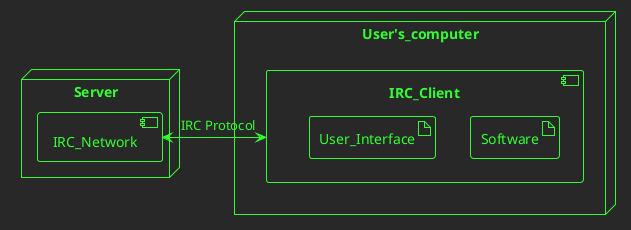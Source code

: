 @startuml
!theme crt-green

node Server {
  component IRC_Network {
}
}
node User's_computer {
  component IRC_Client {
    artifact Software 
    artifact User_Interface 
}
}
IRC_Client <-l-> IRC_Network : IRC Protocol
@enduml

